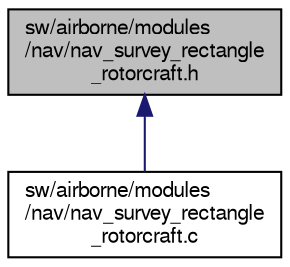 digraph "sw/airborne/modules/nav/nav_survey_rectangle_rotorcraft.h"
{
  edge [fontname="FreeSans",fontsize="10",labelfontname="FreeSans",labelfontsize="10"];
  node [fontname="FreeSans",fontsize="10",shape=record];
  Node1 [label="sw/airborne/modules\l/nav/nav_survey_rectangle\l_rotorcraft.h",height=0.2,width=0.4,color="black", fillcolor="grey75", style="filled", fontcolor="black"];
  Node1 -> Node2 [dir="back",color="midnightblue",fontsize="10",style="solid",fontname="FreeSans"];
  Node2 [label="sw/airborne/modules\l/nav/nav_survey_rectangle\l_rotorcraft.c",height=0.2,width=0.4,color="black", fillcolor="white", style="filled",URL="$nav__survey__rectangle__rotorcraft_8c.html",tooltip="Automatic survey of a rectangle for rotorcraft. "];
}
